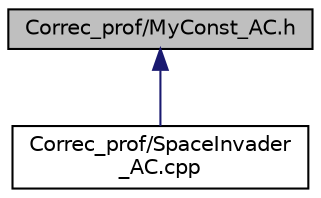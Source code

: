 digraph "Correc_prof/MyConst_AC.h"
{
  edge [fontname="Helvetica",fontsize="10",labelfontname="Helvetica",labelfontsize="10"];
  node [fontname="Helvetica",fontsize="10",shape=record];
  Node1 [label="Correc_prof/MyConst_AC.h",height=0.2,width=0.4,color="black", fillcolor="grey75", style="filled", fontcolor="black"];
  Node1 -> Node2 [dir="back",color="midnightblue",fontsize="10",style="solid",fontname="Helvetica"];
  Node2 [label="Correc_prof/SpaceInvader\l_AC.cpp",height=0.2,width=0.4,color="black", fillcolor="white", style="filled",URL="$_space_invader___a_c_8cpp.html",tooltip="Projet de C++ simulant un SpaceInvader. "];
}
